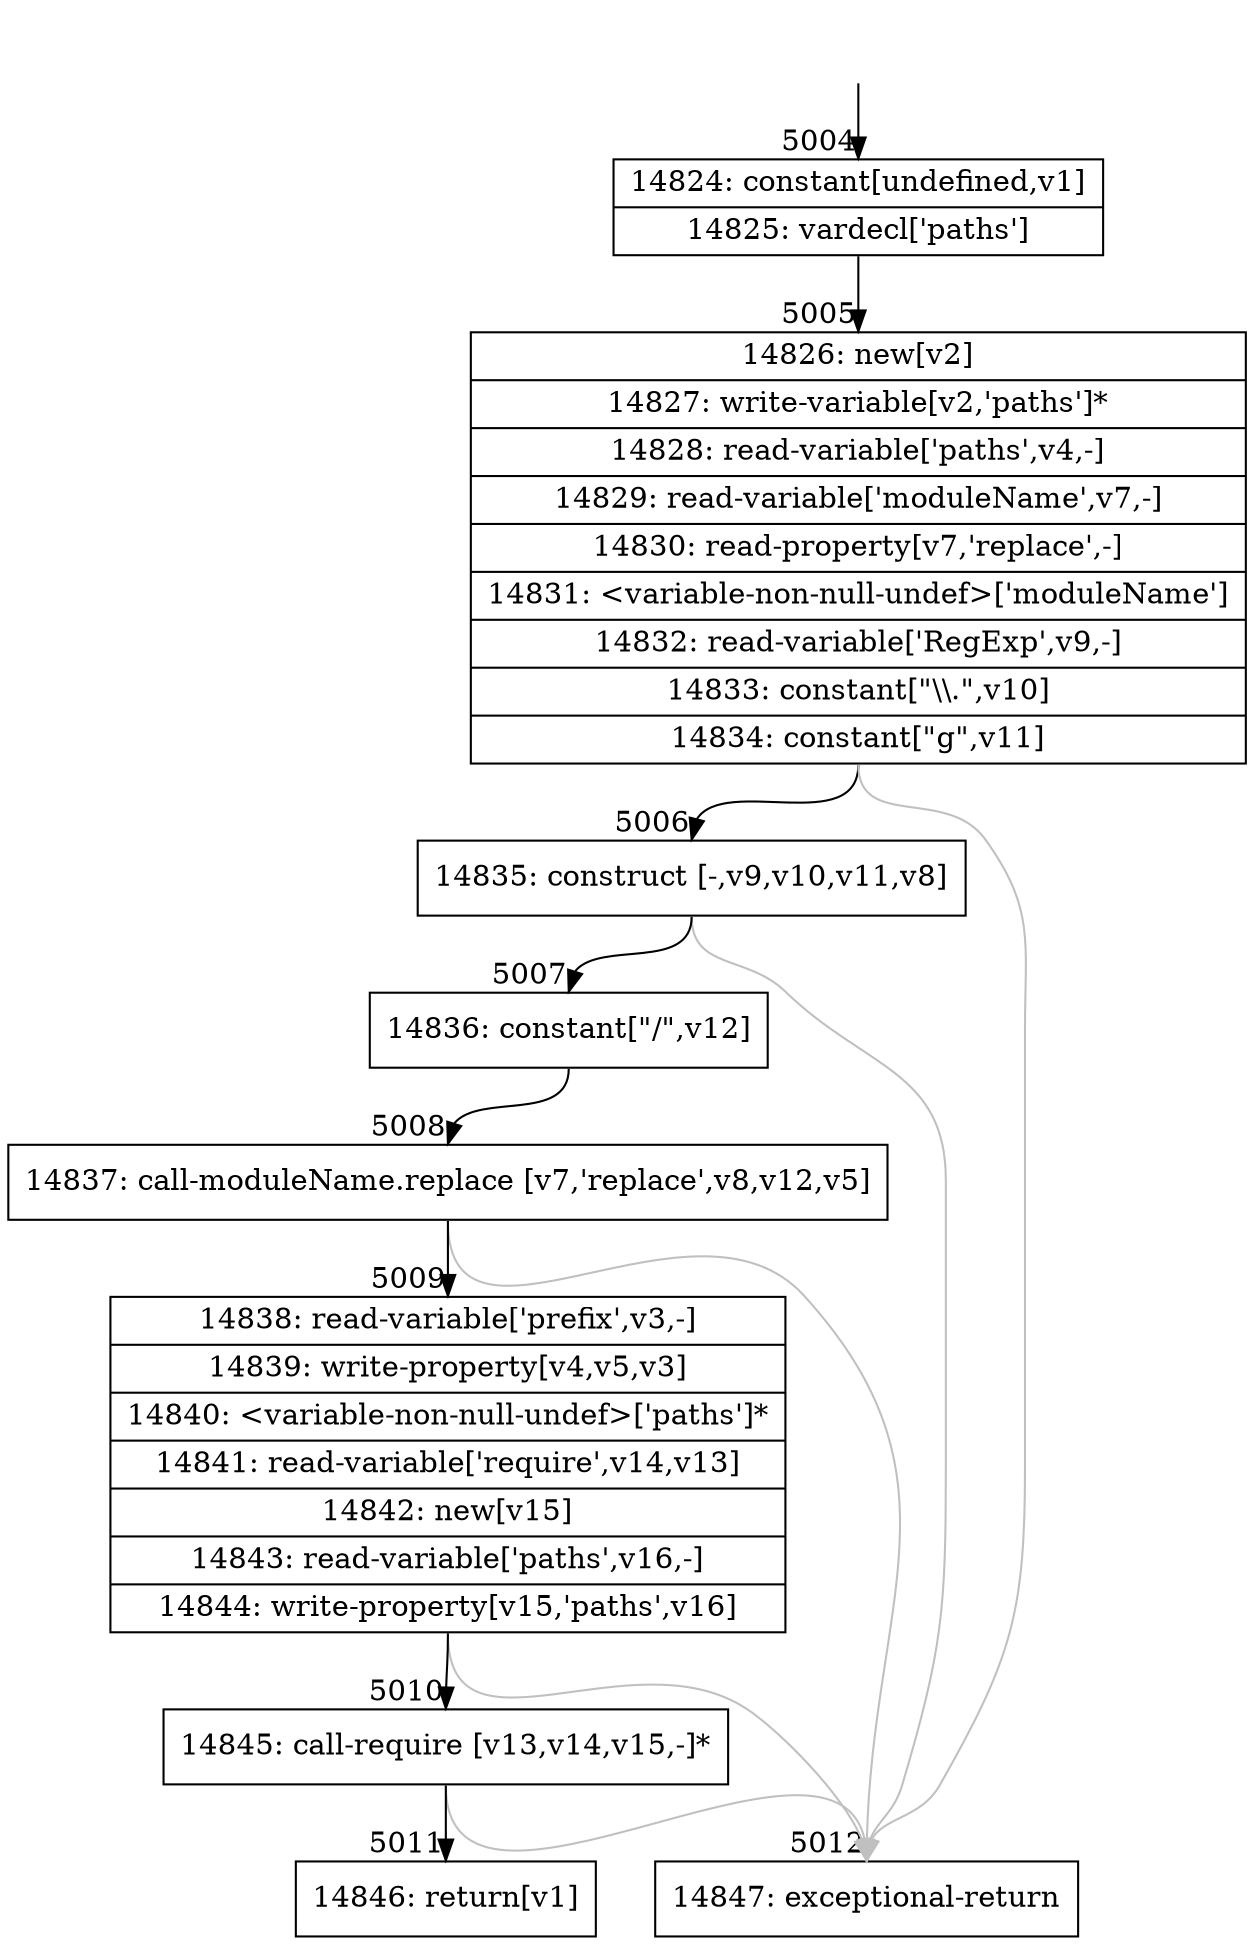 digraph {
rankdir="TD"
BB_entry357[shape=none,label=""];
BB_entry357 -> BB5004 [tailport=s, headport=n, headlabel="    5004"]
BB5004 [shape=record label="{14824: constant[undefined,v1]|14825: vardecl['paths']}" ] 
BB5004 -> BB5005 [tailport=s, headport=n, headlabel="      5005"]
BB5005 [shape=record label="{14826: new[v2]|14827: write-variable[v2,'paths']*|14828: read-variable['paths',v4,-]|14829: read-variable['moduleName',v7,-]|14830: read-property[v7,'replace',-]|14831: \<variable-non-null-undef\>['moduleName']|14832: read-variable['RegExp',v9,-]|14833: constant[\"\\\\.\",v10]|14834: constant[\"g\",v11]}" ] 
BB5005 -> BB5006 [tailport=s, headport=n, headlabel="      5006"]
BB5005 -> BB5012 [tailport=s, headport=n, color=gray, headlabel="      5012"]
BB5006 [shape=record label="{14835: construct [-,v9,v10,v11,v8]}" ] 
BB5006 -> BB5007 [tailport=s, headport=n, headlabel="      5007"]
BB5006 -> BB5012 [tailport=s, headport=n, color=gray]
BB5007 [shape=record label="{14836: constant[\"/\",v12]}" ] 
BB5007 -> BB5008 [tailport=s, headport=n, headlabel="      5008"]
BB5008 [shape=record label="{14837: call-moduleName.replace [v7,'replace',v8,v12,v5]}" ] 
BB5008 -> BB5009 [tailport=s, headport=n, headlabel="      5009"]
BB5008 -> BB5012 [tailport=s, headport=n, color=gray]
BB5009 [shape=record label="{14838: read-variable['prefix',v3,-]|14839: write-property[v4,v5,v3]|14840: \<variable-non-null-undef\>['paths']*|14841: read-variable['require',v14,v13]|14842: new[v15]|14843: read-variable['paths',v16,-]|14844: write-property[v15,'paths',v16]}" ] 
BB5009 -> BB5010 [tailport=s, headport=n, headlabel="      5010"]
BB5009 -> BB5012 [tailport=s, headport=n, color=gray]
BB5010 [shape=record label="{14845: call-require [v13,v14,v15,-]*}" ] 
BB5010 -> BB5011 [tailport=s, headport=n, headlabel="      5011"]
BB5010 -> BB5012 [tailport=s, headport=n, color=gray]
BB5011 [shape=record label="{14846: return[v1]}" ] 
BB5012 [shape=record label="{14847: exceptional-return}" ] 
//#$~ 6952
}
